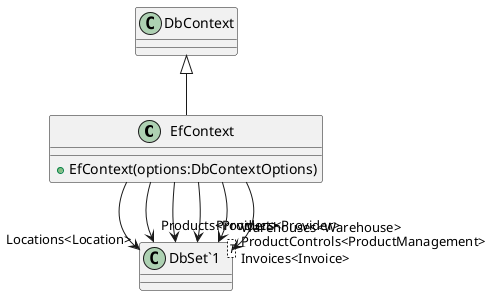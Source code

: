 @startuml
class EfContext {
    + EfContext(options:DbContextOptions)
}
class "DbSet`1"<T> {
}
DbContext <|-- EfContext
EfContext --> "Locations<Location>" "DbSet`1"
EfContext --> "Products<Product>" "DbSet`1"
EfContext --> "ProductControls<ProductManagement>" "DbSet`1"
EfContext --> "Providers<Provider>" "DbSet`1"
EfContext --> "Warehouses<Warehouse>" "DbSet`1"
EfContext --> "Invoices<Invoice>" "DbSet`1"
@enduml
